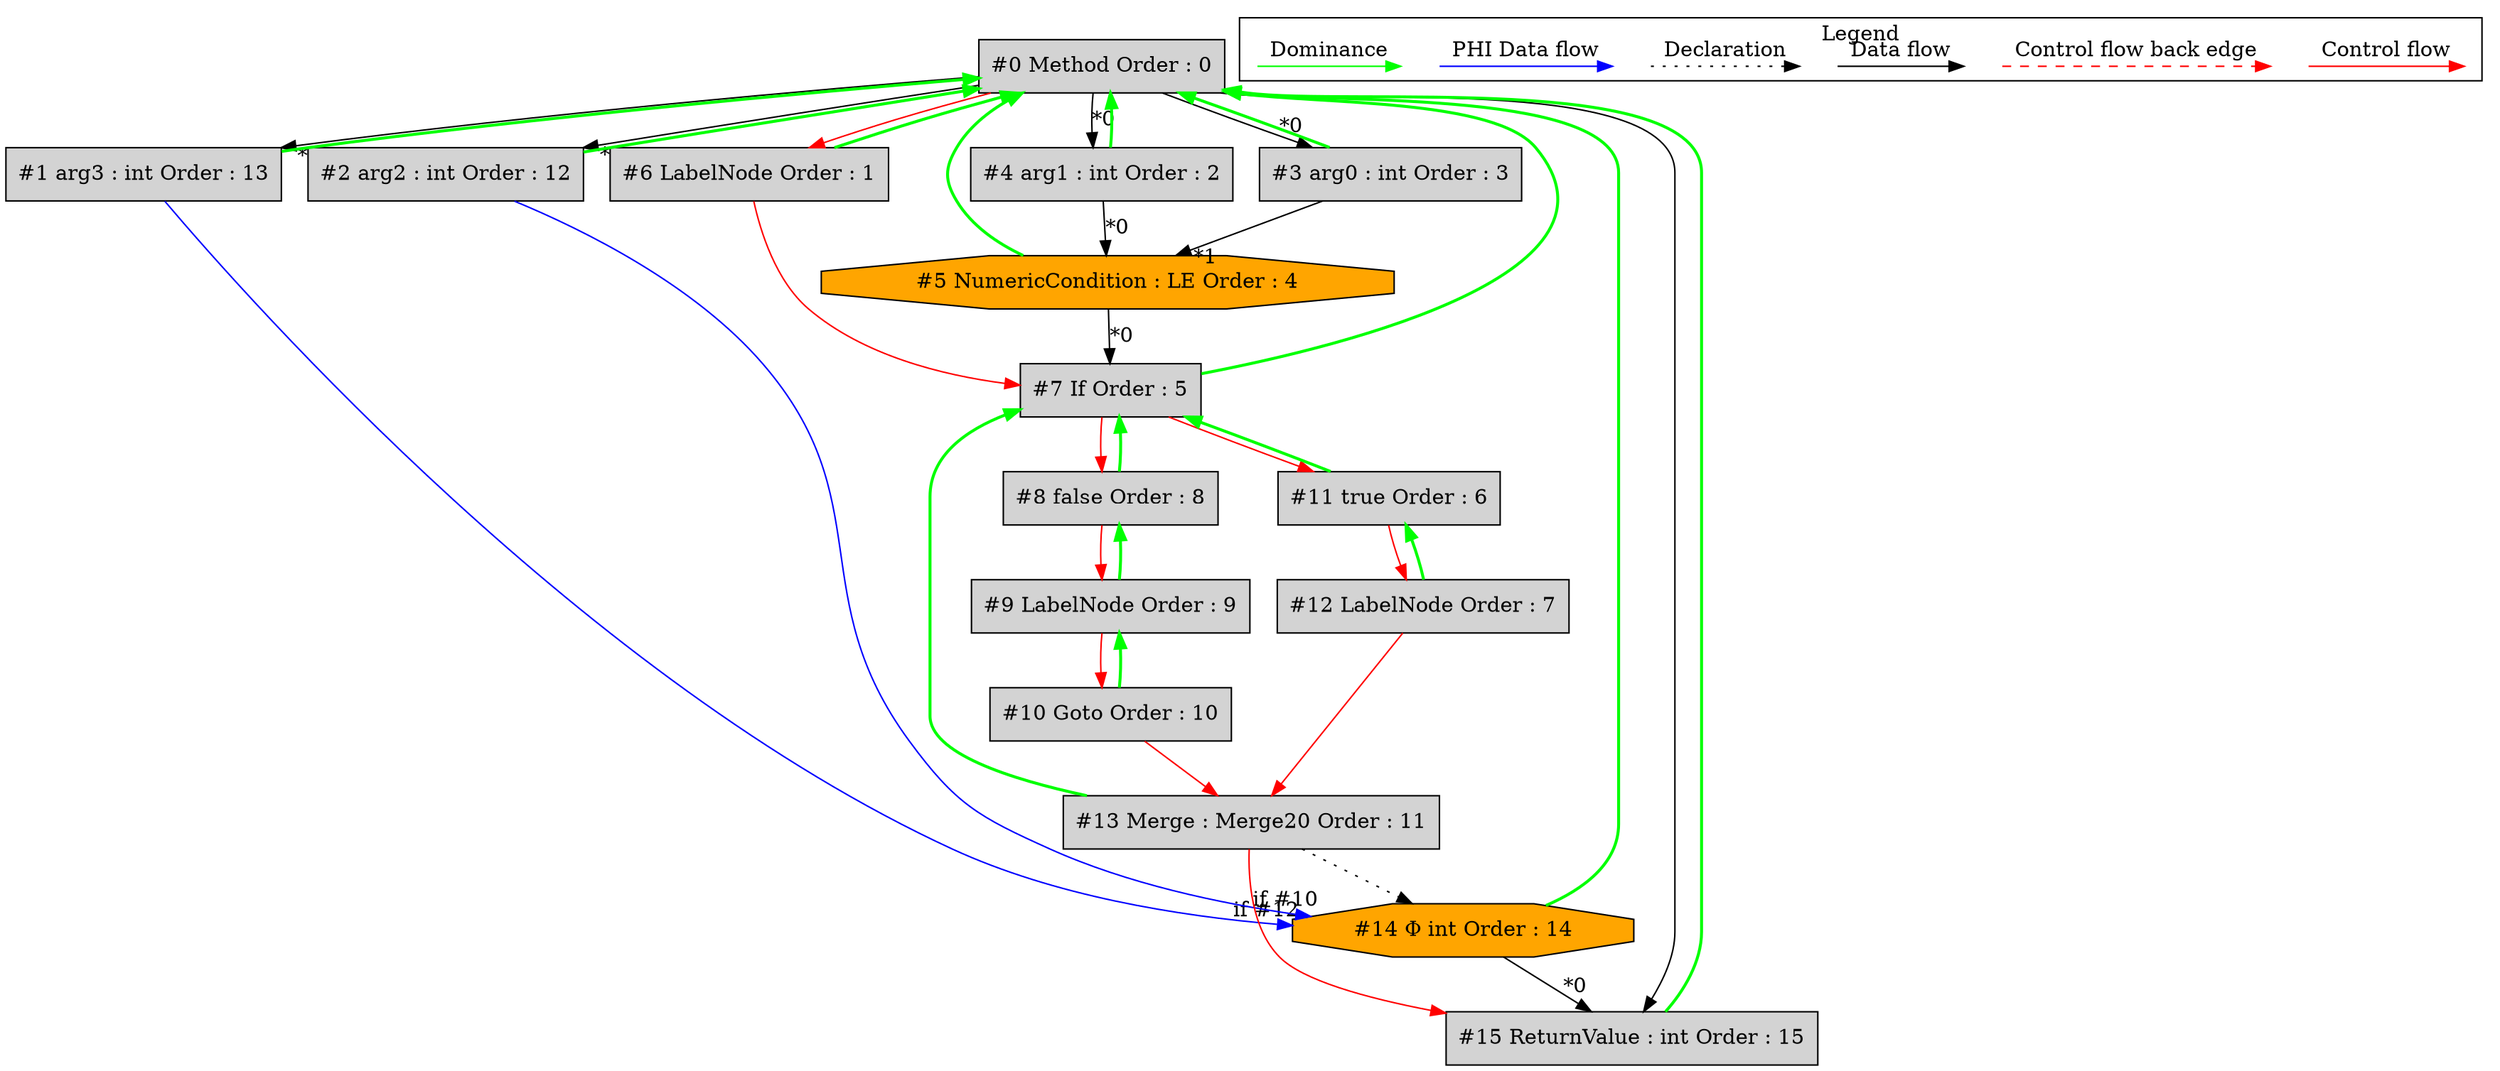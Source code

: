 digraph debugoutput {
 node0[label="#0 Method Order : 0",shape=box, fillcolor=lightgrey, style=filled];
 node1[label="#1 arg3 : int Order : 13",shape=box, fillcolor=lightgrey, style=filled];
 node1 -> node0[dir="forward" color="green" penwidth="2"];
 node0 -> node1[headlabel="*0", labeldistance=2];
 node2[label="#2 arg2 : int Order : 12",shape=box, fillcolor=lightgrey, style=filled];
 node2 -> node0[dir="forward" color="green" penwidth="2"];
 node0 -> node2[headlabel="*0", labeldistance=2];
 node3[label="#3 arg0 : int Order : 3",shape=box, fillcolor=lightgrey, style=filled];
 node3 -> node0[dir="forward" color="green" penwidth="2"];
 node0 -> node3[headlabel="*0", labeldistance=2];
 node4[label="#4 arg1 : int Order : 2",shape=box, fillcolor=lightgrey, style=filled];
 node4 -> node0[dir="forward" color="green" penwidth="2"];
 node0 -> node4[headlabel="*0", labeldistance=2];
 node5[label="#5 NumericCondition : LE Order : 4",shape=octagon, fillcolor=orange, style=filled];
 node5 -> node0[dir="forward" color="green" penwidth="2"];
 node4 -> node5[headlabel="*0", labeldistance=2];
 node3 -> node5[headlabel="*1", labeldistance=2];
 node6[label="#6 LabelNode Order : 1",shape=box, fillcolor=lightgrey, style=filled];
 node6 -> node0[dir="forward" color="green" penwidth="2"];
 node0 -> node6[labeldistance=2, color=red, fontcolor=red];
 node7[label="#7 If Order : 5",shape=box, fillcolor=lightgrey, style=filled];
 node7 -> node0[dir="forward" color="green" penwidth="2"];
 node5 -> node7[headlabel="*0", labeldistance=2];
 node6 -> node7[labeldistance=2, color=red, fontcolor=red];
 node8[label="#8 false Order : 8",shape=box, fillcolor=lightgrey, style=filled];
 node8 -> node7[dir="forward" color="green" penwidth="2"];
 node7 -> node8[labeldistance=2, color=red, fontcolor=red];
 node9[label="#9 LabelNode Order : 9",shape=box, fillcolor=lightgrey, style=filled];
 node9 -> node8[dir="forward" color="green" penwidth="2"];
 node8 -> node9[labeldistance=2, color=red, fontcolor=red];
 node10[label="#10 Goto Order : 10",shape=box, fillcolor=lightgrey, style=filled];
 node10 -> node9[dir="forward" color="green" penwidth="2"];
 node9 -> node10[labeldistance=2, color=red, fontcolor=red];
 node11[label="#11 true Order : 6",shape=box, fillcolor=lightgrey, style=filled];
 node11 -> node7[dir="forward" color="green" penwidth="2"];
 node7 -> node11[labeldistance=2, color=red, fontcolor=red];
 node12[label="#12 LabelNode Order : 7",shape=box, fillcolor=lightgrey, style=filled];
 node12 -> node11[dir="forward" color="green" penwidth="2"];
 node11 -> node12[labeldistance=2, color=red, fontcolor=red];
 node13[label="#13 Merge : Merge20 Order : 11",shape=box, fillcolor=lightgrey, style=filled];
 node13 -> node7[dir="forward" color="green" penwidth="2"];
 node10 -> node13[labeldistance=2, color=red, fontcolor=red];
 node12 -> node13[labeldistance=2, color=red, fontcolor=red];
 node14[label="#14 Φ int Order : 14",shape=octagon, fillcolor=orange, style=filled];
 node14 -> node0[dir="forward" color="green" penwidth="2"];
 node13 -> node14[style=dotted];
 node2 -> node14[headlabel="if #10", labeldistance=2, color=blue, constraint=false];
 node1 -> node14[headlabel="if #12", labeldistance=2, color=blue, constraint=false];
 node15[label="#15 ReturnValue : int Order : 15",shape=box, fillcolor=lightgrey, style=filled];
 node15 -> node0[dir="forward" color="green" penwidth="2"];
 node14 -> node15[headlabel="*0", labeldistance=2];
 node13 -> node15[labeldistance=2, color=red, fontcolor=red];
 node0 -> node15;
 subgraph cluster_000 {
  label = "Legend";
  node [shape=point]
  {
   rank=same;
   c0 [style = invis];
   c1 [style = invis];
   c2 [style = invis];
   c3 [style = invis];
   d0 [style = invis];
   d1 [style = invis];
   d2 [style = invis];
   d3 [style = invis];
   d4 [style = invis];
   d5 [style = invis];
   d6 [style = invis];
   d7 [style = invis];
  }
  c0 -> c1 [label="Control flow", style=solid, color=red]
  c2 -> c3 [label="Control flow back edge", style=dashed, color=red]
  d0 -> d1 [label="Data flow"]
  d2 -> d3 [label="Declaration", style=dotted]
  d4 -> d5 [label="PHI Data flow", color=blue]
  d6 -> d7 [label="Dominance", color=green]
 }

}
